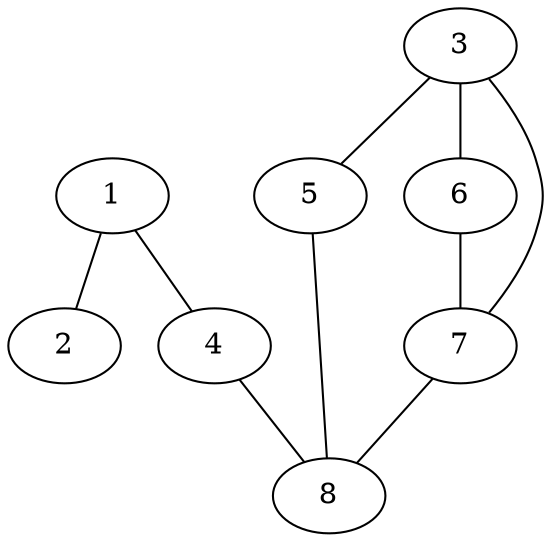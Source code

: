 graph g {
1;
2;
3;
4;
5;
6;
7;
8;
1 -- 2;
1 -- 4;
3 -- 5;
3 -- 6;
3 -- 7;
4 -- 8;
5 -- 8;
6 -- 7;
7 -- 8;
}
